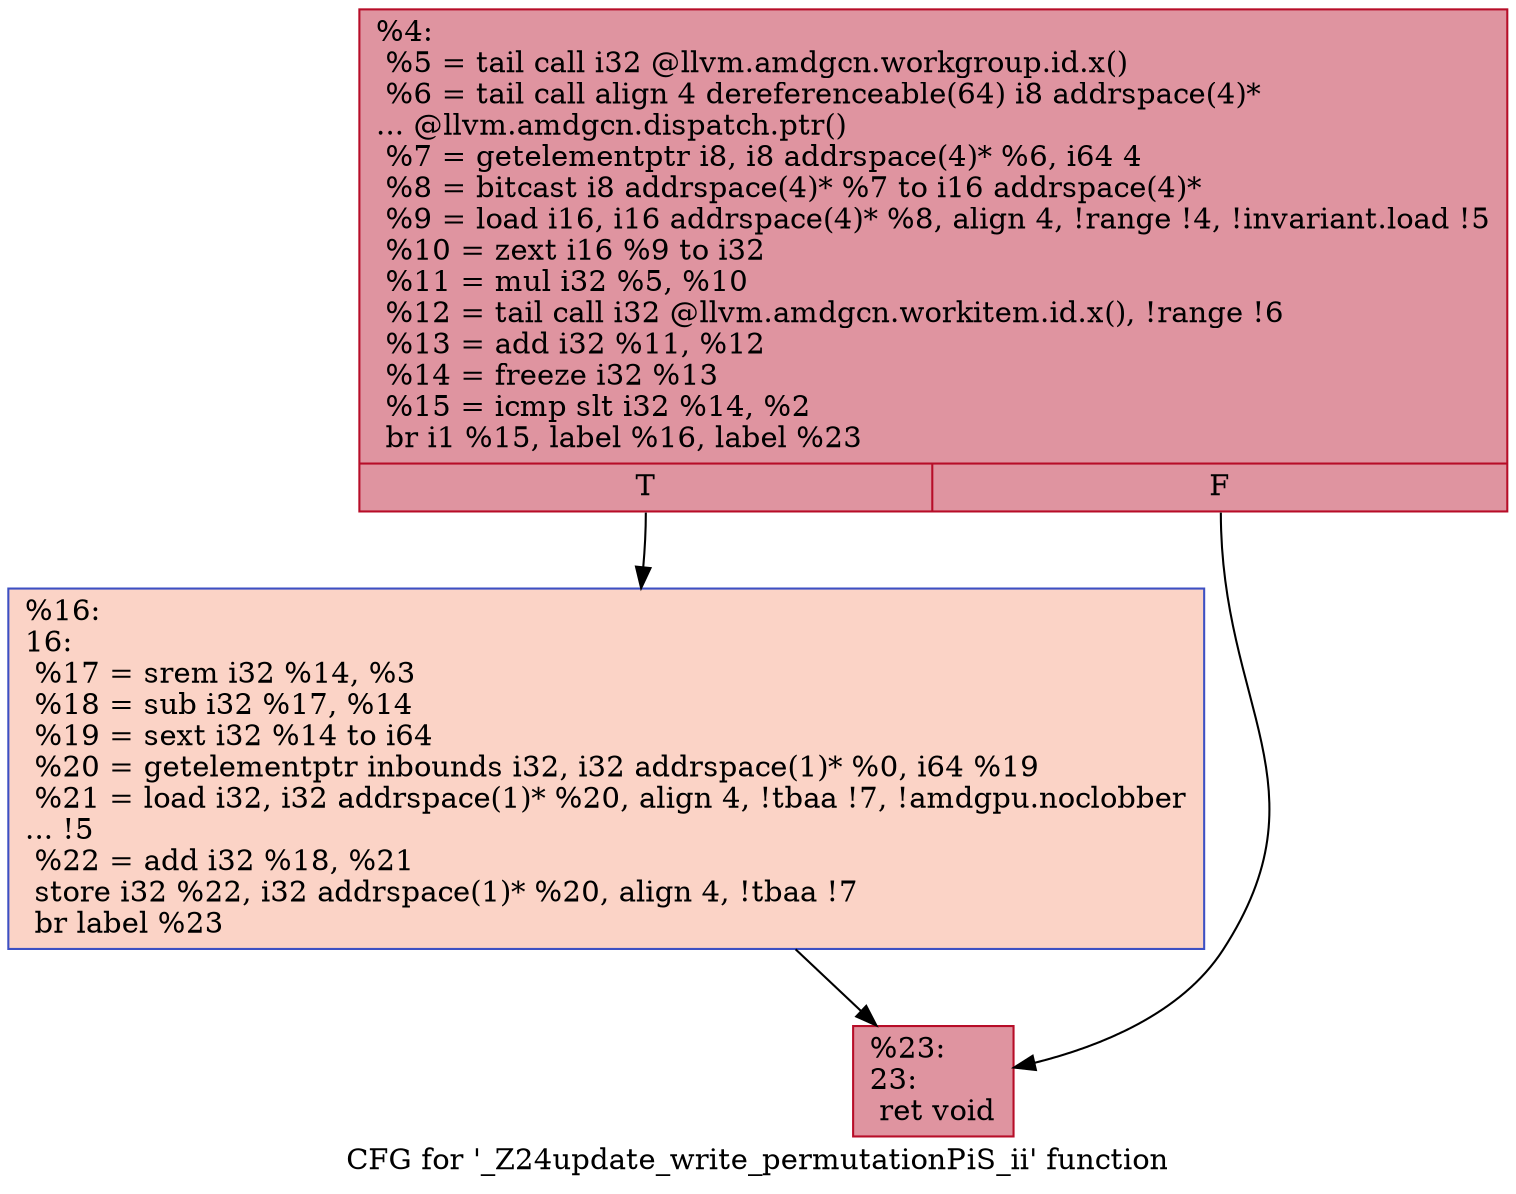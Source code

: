 digraph "CFG for '_Z24update_write_permutationPiS_ii' function" {
	label="CFG for '_Z24update_write_permutationPiS_ii' function";

	Node0x5609010 [shape=record,color="#b70d28ff", style=filled, fillcolor="#b70d2870",label="{%4:\l  %5 = tail call i32 @llvm.amdgcn.workgroup.id.x()\l  %6 = tail call align 4 dereferenceable(64) i8 addrspace(4)*\l... @llvm.amdgcn.dispatch.ptr()\l  %7 = getelementptr i8, i8 addrspace(4)* %6, i64 4\l  %8 = bitcast i8 addrspace(4)* %7 to i16 addrspace(4)*\l  %9 = load i16, i16 addrspace(4)* %8, align 4, !range !4, !invariant.load !5\l  %10 = zext i16 %9 to i32\l  %11 = mul i32 %5, %10\l  %12 = tail call i32 @llvm.amdgcn.workitem.id.x(), !range !6\l  %13 = add i32 %11, %12\l  %14 = freeze i32 %13\l  %15 = icmp slt i32 %14, %2\l  br i1 %15, label %16, label %23\l|{<s0>T|<s1>F}}"];
	Node0x5609010:s0 -> Node0x560afd0;
	Node0x5609010:s1 -> Node0x560b060;
	Node0x560afd0 [shape=record,color="#3d50c3ff", style=filled, fillcolor="#f59c7d70",label="{%16:\l16:                                               \l  %17 = srem i32 %14, %3\l  %18 = sub i32 %17, %14\l  %19 = sext i32 %14 to i64\l  %20 = getelementptr inbounds i32, i32 addrspace(1)* %0, i64 %19\l  %21 = load i32, i32 addrspace(1)* %20, align 4, !tbaa !7, !amdgpu.noclobber\l... !5\l  %22 = add i32 %18, %21\l  store i32 %22, i32 addrspace(1)* %20, align 4, !tbaa !7\l  br label %23\l}"];
	Node0x560afd0 -> Node0x560b060;
	Node0x560b060 [shape=record,color="#b70d28ff", style=filled, fillcolor="#b70d2870",label="{%23:\l23:                                               \l  ret void\l}"];
}
